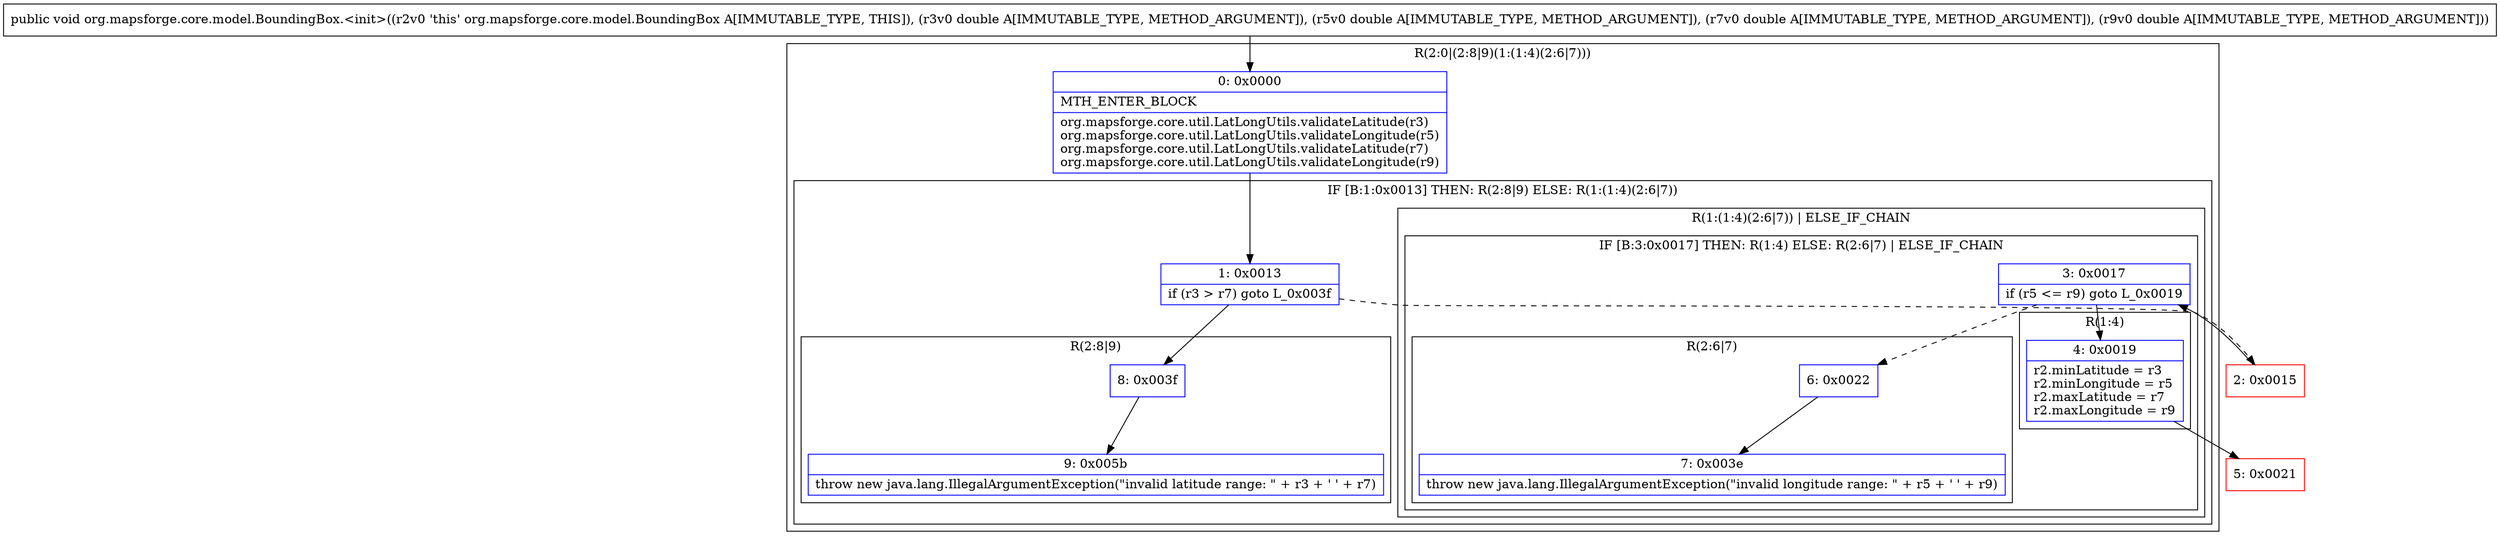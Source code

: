 digraph "CFG fororg.mapsforge.core.model.BoundingBox.\<init\>(DDDD)V" {
subgraph cluster_Region_2000457818 {
label = "R(2:0|(2:8|9)(1:(1:4)(2:6|7)))";
node [shape=record,color=blue];
Node_0 [shape=record,label="{0\:\ 0x0000|MTH_ENTER_BLOCK\l|org.mapsforge.core.util.LatLongUtils.validateLatitude(r3)\lorg.mapsforge.core.util.LatLongUtils.validateLongitude(r5)\lorg.mapsforge.core.util.LatLongUtils.validateLatitude(r7)\lorg.mapsforge.core.util.LatLongUtils.validateLongitude(r9)\l}"];
subgraph cluster_IfRegion_2131933083 {
label = "IF [B:1:0x0013] THEN: R(2:8|9) ELSE: R(1:(1:4)(2:6|7))";
node [shape=record,color=blue];
Node_1 [shape=record,label="{1\:\ 0x0013|if (r3 \> r7) goto L_0x003f\l}"];
subgraph cluster_Region_1407322279 {
label = "R(2:8|9)";
node [shape=record,color=blue];
Node_8 [shape=record,label="{8\:\ 0x003f}"];
Node_9 [shape=record,label="{9\:\ 0x005b|throw new java.lang.IllegalArgumentException(\"invalid latitude range: \" + r3 + ' ' + r7)\l}"];
}
subgraph cluster_Region_1235963172 {
label = "R(1:(1:4)(2:6|7)) | ELSE_IF_CHAIN\l";
node [shape=record,color=blue];
subgraph cluster_IfRegion_1518778891 {
label = "IF [B:3:0x0017] THEN: R(1:4) ELSE: R(2:6|7) | ELSE_IF_CHAIN\l";
node [shape=record,color=blue];
Node_3 [shape=record,label="{3\:\ 0x0017|if (r5 \<= r9) goto L_0x0019\l}"];
subgraph cluster_Region_809656495 {
label = "R(1:4)";
node [shape=record,color=blue];
Node_4 [shape=record,label="{4\:\ 0x0019|r2.minLatitude = r3\lr2.minLongitude = r5\lr2.maxLatitude = r7\lr2.maxLongitude = r9\l}"];
}
subgraph cluster_Region_1931927856 {
label = "R(2:6|7)";
node [shape=record,color=blue];
Node_6 [shape=record,label="{6\:\ 0x0022}"];
Node_7 [shape=record,label="{7\:\ 0x003e|throw new java.lang.IllegalArgumentException(\"invalid longitude range: \" + r5 + ' ' + r9)\l}"];
}
}
}
}
}
Node_2 [shape=record,color=red,label="{2\:\ 0x0015}"];
Node_5 [shape=record,color=red,label="{5\:\ 0x0021}"];
MethodNode[shape=record,label="{public void org.mapsforge.core.model.BoundingBox.\<init\>((r2v0 'this' org.mapsforge.core.model.BoundingBox A[IMMUTABLE_TYPE, THIS]), (r3v0 double A[IMMUTABLE_TYPE, METHOD_ARGUMENT]), (r5v0 double A[IMMUTABLE_TYPE, METHOD_ARGUMENT]), (r7v0 double A[IMMUTABLE_TYPE, METHOD_ARGUMENT]), (r9v0 double A[IMMUTABLE_TYPE, METHOD_ARGUMENT])) }"];
MethodNode -> Node_0;
Node_0 -> Node_1;
Node_1 -> Node_2[style=dashed];
Node_1 -> Node_8;
Node_8 -> Node_9;
Node_3 -> Node_4;
Node_3 -> Node_6[style=dashed];
Node_4 -> Node_5;
Node_6 -> Node_7;
Node_2 -> Node_3;
}

